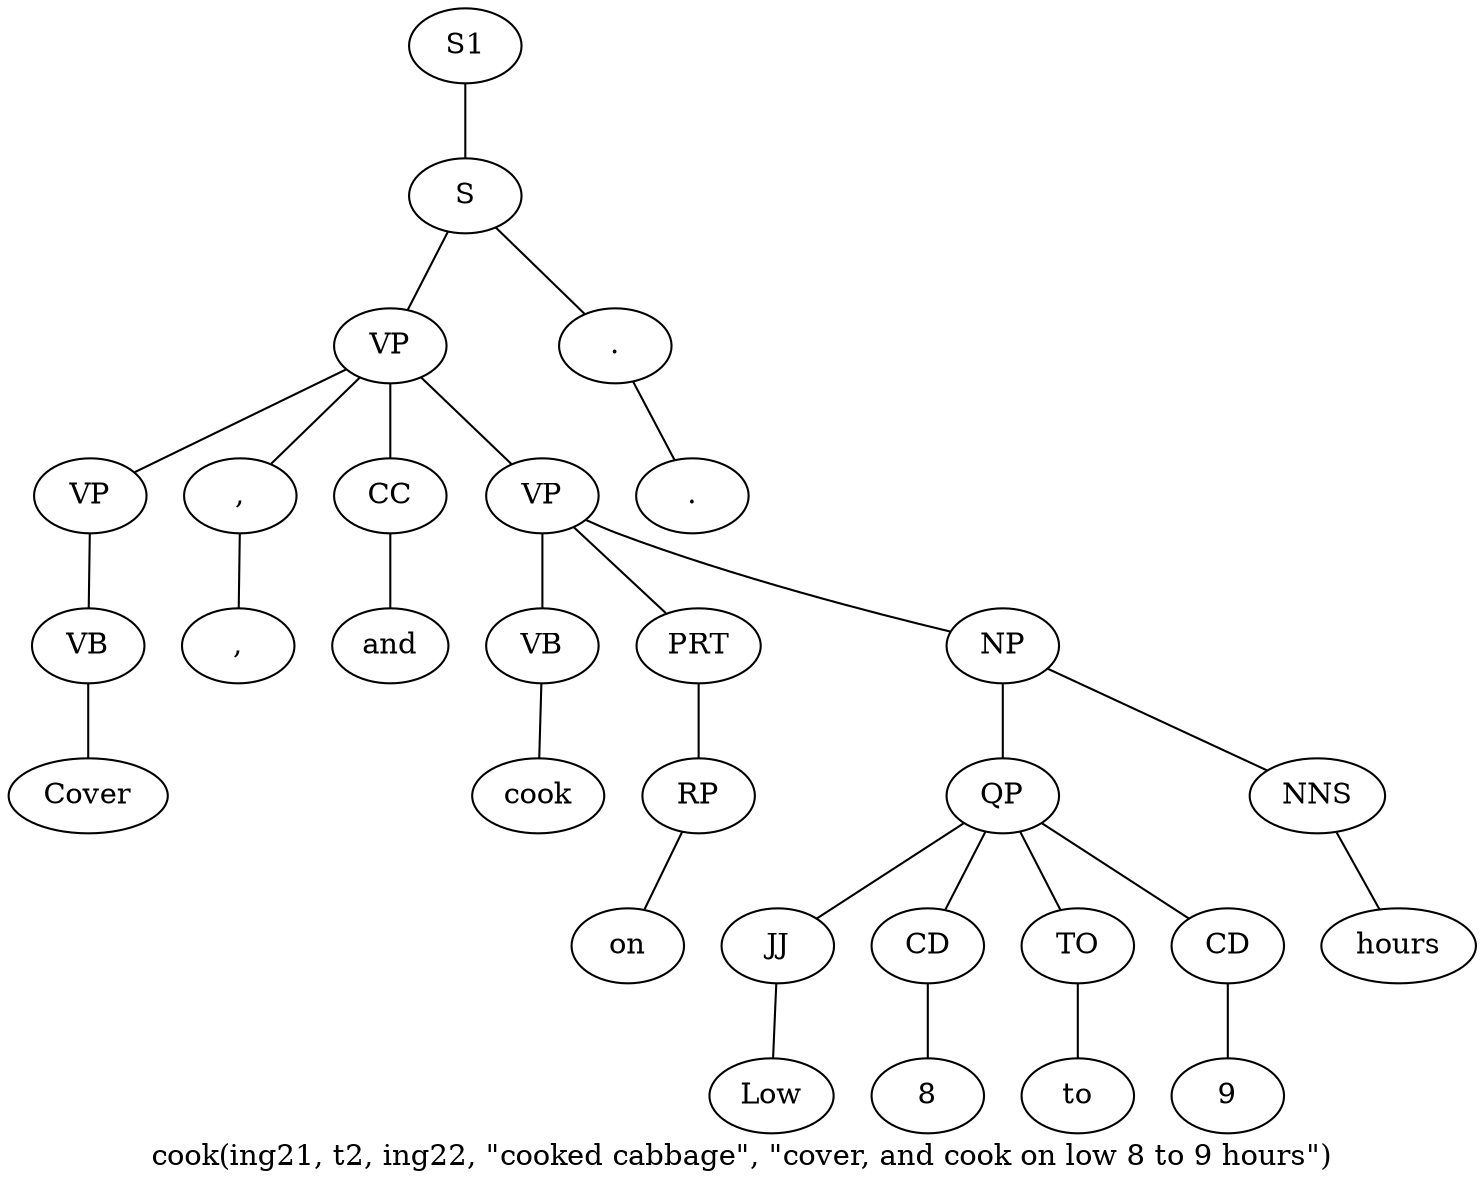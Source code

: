 graph SyntaxGraph {
	label = "cook(ing21, t2, ing22, \"cooked cabbage\", \"cover, and cook on low 8 to 9 hours\")";
	Node0 [label="S1"];
	Node1 [label="S"];
	Node2 [label="VP"];
	Node3 [label="VP"];
	Node4 [label="VB"];
	Node5 [label="Cover"];
	Node6 [label=","];
	Node7 [label=","];
	Node8 [label="CC"];
	Node9 [label="and"];
	Node10 [label="VP"];
	Node11 [label="VB"];
	Node12 [label="cook"];
	Node13 [label="PRT"];
	Node14 [label="RP"];
	Node15 [label="on"];
	Node16 [label="NP"];
	Node17 [label="QP"];
	Node18 [label="JJ"];
	Node19 [label="Low"];
	Node20 [label="CD"];
	Node21 [label="8"];
	Node22 [label="TO"];
	Node23 [label="to"];
	Node24 [label="CD"];
	Node25 [label="9"];
	Node26 [label="NNS"];
	Node27 [label="hours"];
	Node28 [label="."];
	Node29 [label="."];

	Node0 -- Node1;
	Node1 -- Node2;
	Node1 -- Node28;
	Node2 -- Node3;
	Node2 -- Node6;
	Node2 -- Node8;
	Node2 -- Node10;
	Node3 -- Node4;
	Node4 -- Node5;
	Node6 -- Node7;
	Node8 -- Node9;
	Node10 -- Node11;
	Node10 -- Node13;
	Node10 -- Node16;
	Node11 -- Node12;
	Node13 -- Node14;
	Node14 -- Node15;
	Node16 -- Node17;
	Node16 -- Node26;
	Node17 -- Node18;
	Node17 -- Node20;
	Node17 -- Node22;
	Node17 -- Node24;
	Node18 -- Node19;
	Node20 -- Node21;
	Node22 -- Node23;
	Node24 -- Node25;
	Node26 -- Node27;
	Node28 -- Node29;
}